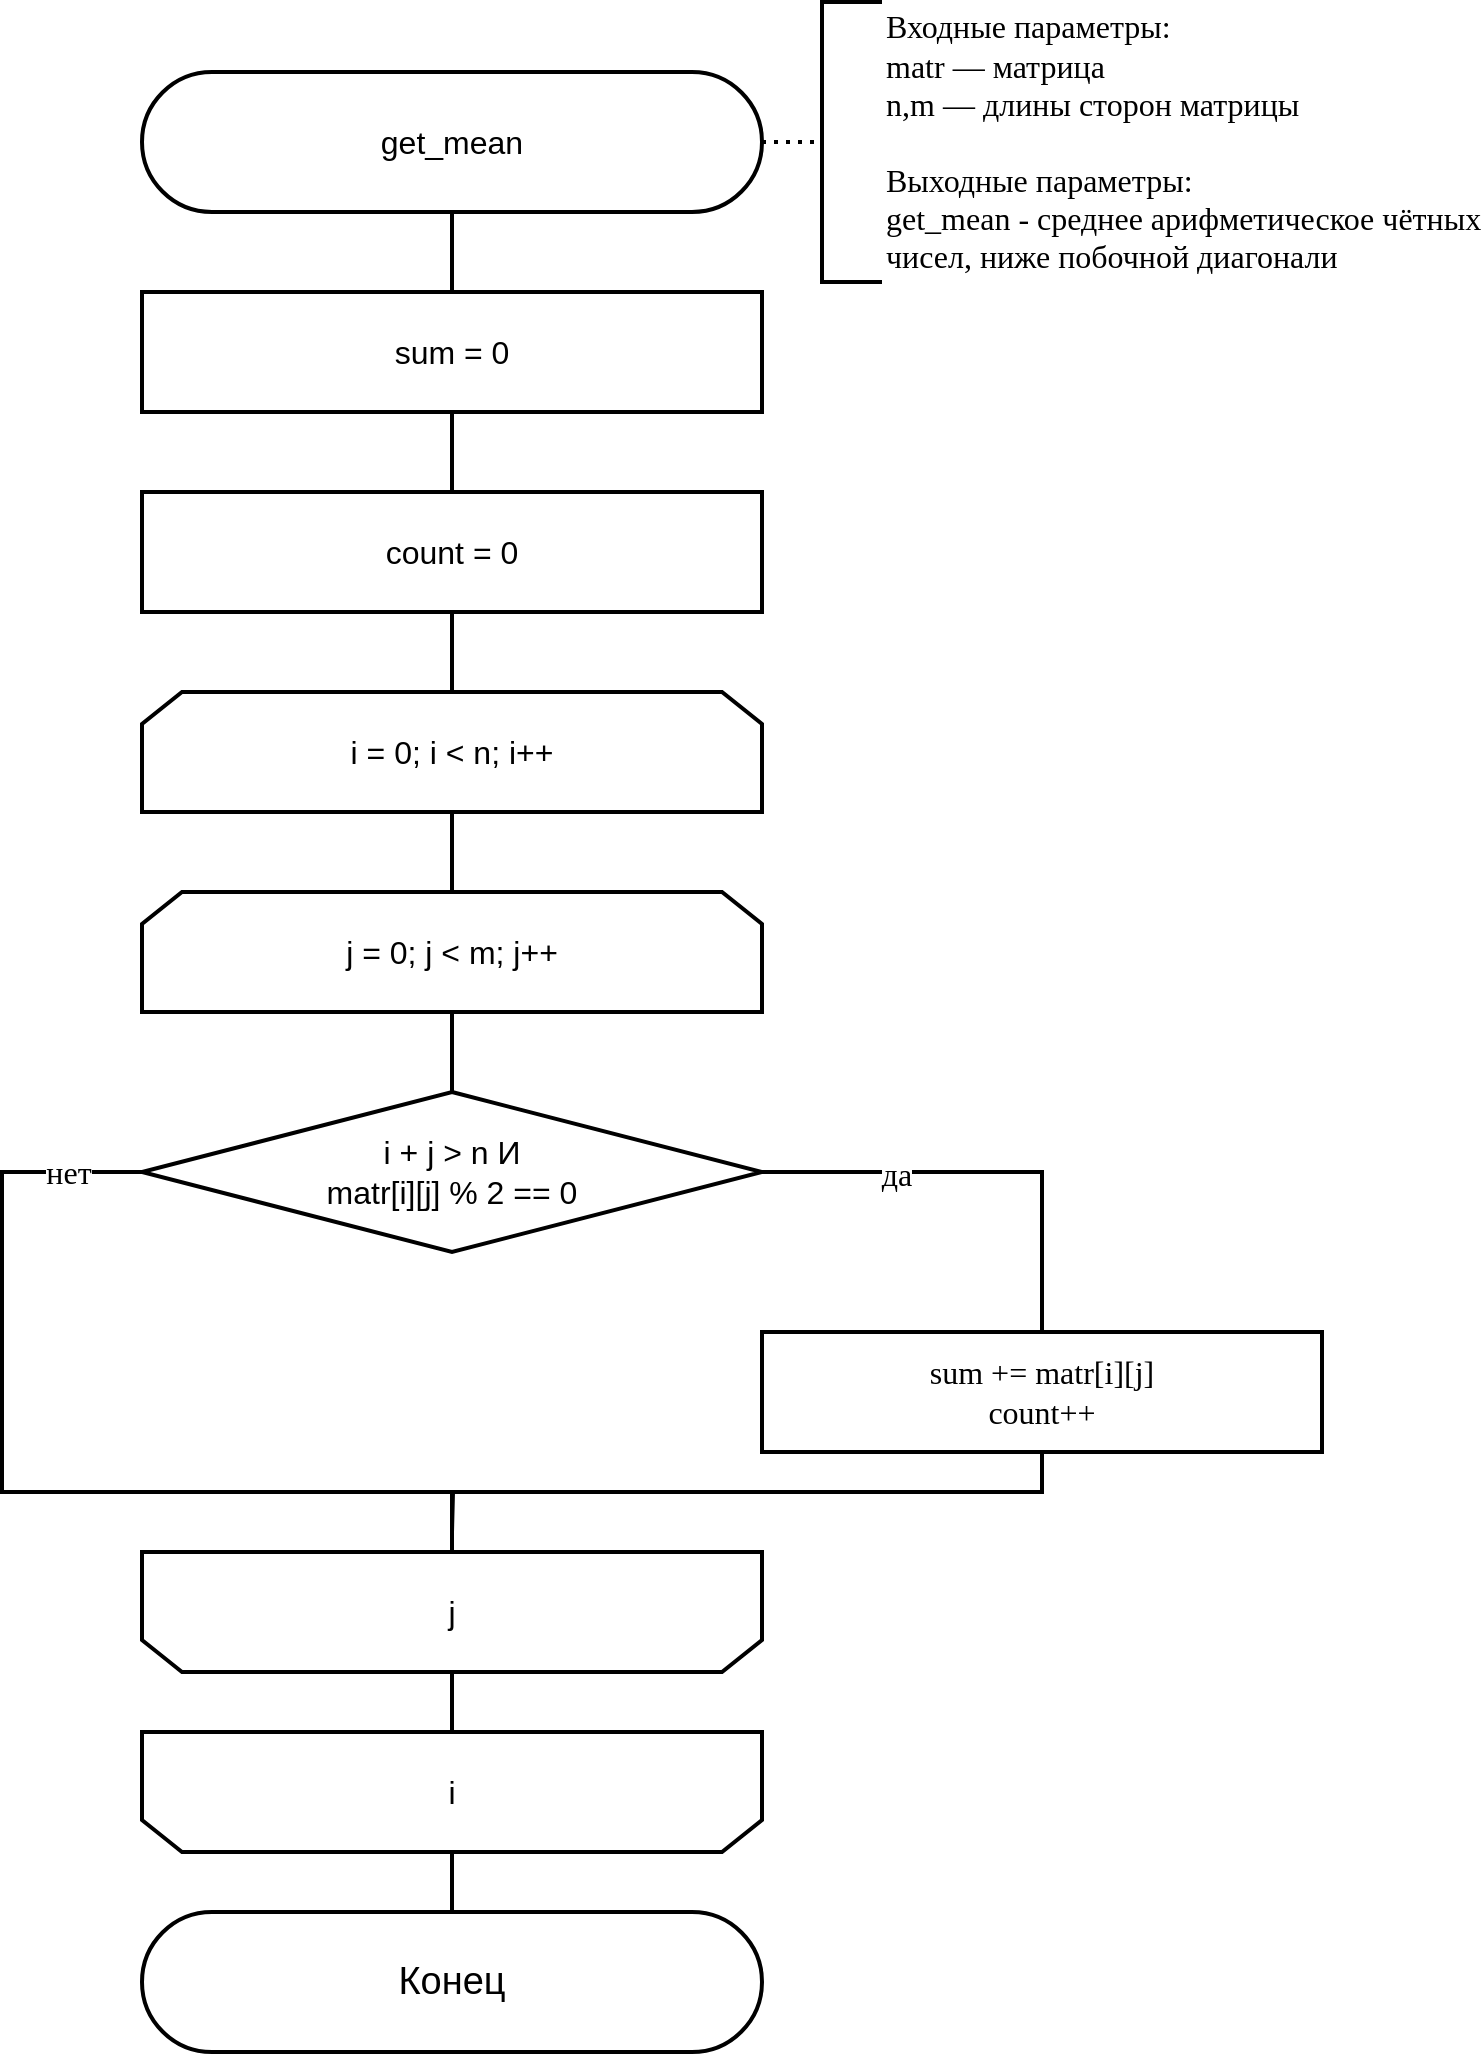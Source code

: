 <mxfile version="22.1.3" type="device" pages="3">
  <diagram name="EndsWith3AndWith5UnderMinorDiagonalCount" id="fk6J86xwY50ENDCyKhGJ">
    <mxGraphModel dx="2049" dy="1083" grid="0" gridSize="10" guides="1" tooltips="1" connect="1" arrows="1" fold="1" page="1" pageScale="1" pageWidth="1600" pageHeight="1200" math="0" shadow="0">
      <root>
        <mxCell id="0" />
        <mxCell id="1" parent="0" />
        <mxCell id="Dx3A27PK3qYm2y0LI6H_-5" style="edgeStyle=orthogonalEdgeStyle;rounded=0;orthogonalLoop=1;jettySize=auto;html=1;exitX=0.5;exitY=1;exitDx=0;exitDy=0;entryX=0.5;entryY=0;entryDx=0;entryDy=0;fontFamily=Helvetica;fontSize=16;fontColor=default;endArrow=none;endFill=0;strokeWidth=2;" parent="1" source="Dx3A27PK3qYm2y0LI6H_-1" target="Dx3A27PK3qYm2y0LI6H_-4" edge="1">
          <mxGeometry relative="1" as="geometry" />
        </mxCell>
        <mxCell id="Dx3A27PK3qYm2y0LI6H_-1" value="&lt;font style=&quot;font-size: 16px;&quot;&gt;get_mean&lt;/font&gt;" style="rounded=1;whiteSpace=wrap;html=1;arcSize=50;strokeWidth=2;fontFamily=Helvetica;fontSize=16;" parent="1" vertex="1">
          <mxGeometry x="380" y="180" width="310" height="70" as="geometry" />
        </mxCell>
        <mxCell id="Dx3A27PK3qYm2y0LI6H_-2" value="&lt;font face=&quot;Cascadia Mono&quot; style=&quot;font-size: 16px;&quot;&gt;Входные параметры:&lt;br style=&quot;font-size: 16px;&quot;&gt;matr — матрица&lt;br style=&quot;font-size: 16px;&quot;&gt;n,m — длины сторон матрицы&lt;br style=&quot;font-size: 16px;&quot;&gt;&lt;br style=&quot;font-size: 16px;&quot;&gt;Выходные параметры:&lt;br style=&quot;font-size: 16px;&quot;&gt;get_mean - среднее арифметическое чётных&lt;br style=&quot;font-size: 16px;&quot;&gt;чисел, ниже побочной диагонали&lt;br style=&quot;font-size: 16px;&quot;&gt;&lt;/font&gt;" style="strokeWidth=2;html=1;shape=mxgraph.flowchart.annotation_1;align=left;pointerEvents=1;rounded=1;strokeColor=default;verticalAlign=middle;fontFamily=Helvetica;fontSize=16;fontColor=default;fillColor=default;spacingLeft=30;" parent="1" vertex="1">
          <mxGeometry x="720" y="145" width="30" height="140" as="geometry" />
        </mxCell>
        <mxCell id="Dx3A27PK3qYm2y0LI6H_-3" style="rounded=0;orthogonalLoop=1;jettySize=auto;html=1;exitX=1;exitY=0.5;exitDx=0;exitDy=0;entryX=0;entryY=0.5;entryDx=0;entryDy=0;entryPerimeter=0;fontFamily=Helvetica;fontSize=16;fontColor=default;dashed=1;strokeWidth=2;endArrow=none;endFill=0;dashPattern=1 2;" parent="1" source="Dx3A27PK3qYm2y0LI6H_-1" target="Dx3A27PK3qYm2y0LI6H_-2" edge="1">
          <mxGeometry relative="1" as="geometry" />
        </mxCell>
        <mxCell id="Dx3A27PK3qYm2y0LI6H_-7" style="edgeStyle=orthogonalEdgeStyle;shape=connector;rounded=0;orthogonalLoop=1;jettySize=auto;html=1;exitX=0.5;exitY=1;exitDx=0;exitDy=0;entryX=0.5;entryY=0;entryDx=0;entryDy=0;labelBackgroundColor=default;strokeColor=default;strokeWidth=2;align=center;verticalAlign=middle;fontFamily=Helvetica;fontSize=16;fontColor=default;endArrow=none;endFill=0;" parent="1" source="Dx3A27PK3qYm2y0LI6H_-4" target="Dx3A27PK3qYm2y0LI6H_-6" edge="1">
          <mxGeometry relative="1" as="geometry" />
        </mxCell>
        <mxCell id="Dx3A27PK3qYm2y0LI6H_-4" value="sum = 0" style="rounded=0;whiteSpace=wrap;html=1;strokeColor=default;strokeWidth=2;align=center;verticalAlign=middle;fontFamily=Helvetica;fontSize=16;fontColor=default;fillColor=default;" parent="1" vertex="1">
          <mxGeometry x="380" y="290" width="310" height="60" as="geometry" />
        </mxCell>
        <mxCell id="Dx3A27PK3qYm2y0LI6H_-11" style="edgeStyle=orthogonalEdgeStyle;shape=connector;rounded=0;orthogonalLoop=1;jettySize=auto;html=1;exitX=0.5;exitY=1;exitDx=0;exitDy=0;entryX=0.5;entryY=0;entryDx=0;entryDy=0;labelBackgroundColor=default;strokeColor=default;strokeWidth=2;align=center;verticalAlign=middle;fontFamily=Helvetica;fontSize=16;fontColor=default;endArrow=none;endFill=0;" parent="1" source="Dx3A27PK3qYm2y0LI6H_-6" target="Dx3A27PK3qYm2y0LI6H_-9" edge="1">
          <mxGeometry relative="1" as="geometry" />
        </mxCell>
        <mxCell id="Dx3A27PK3qYm2y0LI6H_-6" value="count = 0" style="rounded=0;whiteSpace=wrap;html=1;strokeColor=default;strokeWidth=2;align=center;verticalAlign=middle;fontFamily=Helvetica;fontSize=16;fontColor=default;fillColor=default;" parent="1" vertex="1">
          <mxGeometry x="380" y="390" width="310" height="60" as="geometry" />
        </mxCell>
        <mxCell id="Dx3A27PK3qYm2y0LI6H_-15" style="edgeStyle=orthogonalEdgeStyle;shape=connector;rounded=0;orthogonalLoop=1;jettySize=auto;html=1;exitX=0.5;exitY=1;exitDx=0;exitDy=0;entryX=0.5;entryY=0;entryDx=0;entryDy=0;labelBackgroundColor=default;strokeColor=default;strokeWidth=2;align=center;verticalAlign=middle;fontFamily=Cascadia Mono;fontSize=16;fontColor=default;endArrow=none;endFill=0;" parent="1" source="Dx3A27PK3qYm2y0LI6H_-9" target="Dx3A27PK3qYm2y0LI6H_-12" edge="1">
          <mxGeometry relative="1" as="geometry" />
        </mxCell>
        <mxCell id="Dx3A27PK3qYm2y0LI6H_-9" value="i = 0; i &amp;lt; n; i++" style="shape=loopLimit;whiteSpace=wrap;html=1;rounded=0;strokeColor=default;strokeWidth=2;align=center;verticalAlign=middle;fontFamily=Helvetica;fontSize=16;fontColor=default;fillColor=default;arcSize=0;" parent="1" vertex="1">
          <mxGeometry x="380" y="490" width="310" height="60" as="geometry" />
        </mxCell>
        <mxCell id="Dx3A27PK3qYm2y0LI6H_-14" style="edgeStyle=orthogonalEdgeStyle;shape=connector;rounded=0;orthogonalLoop=1;jettySize=auto;html=1;exitX=0.5;exitY=1;exitDx=0;exitDy=0;entryX=0.5;entryY=0;entryDx=0;entryDy=0;labelBackgroundColor=default;strokeColor=default;strokeWidth=2;align=center;verticalAlign=middle;fontFamily=Cascadia Mono;fontSize=16;fontColor=default;endArrow=none;endFill=0;" parent="1" source="Dx3A27PK3qYm2y0LI6H_-10" target="Dx3A27PK3qYm2y0LI6H_-13" edge="1">
          <mxGeometry relative="1" as="geometry" />
        </mxCell>
        <mxCell id="Dx3A27PK3qYm2y0LI6H_-10" value="j" style="shape=loopLimit;whiteSpace=wrap;html=1;rounded=1;strokeColor=default;strokeWidth=2;align=center;verticalAlign=middle;fontFamily=Helvetica;fontSize=16;fontColor=default;fillColor=default;arcSize=0;flipV=1;" parent="1" vertex="1">
          <mxGeometry x="380" y="920" width="310" height="60" as="geometry" />
        </mxCell>
        <mxCell id="Dx3A27PK3qYm2y0LI6H_-17" style="edgeStyle=orthogonalEdgeStyle;shape=connector;rounded=0;orthogonalLoop=1;jettySize=auto;html=1;exitX=0.5;exitY=1;exitDx=0;exitDy=0;entryX=0.5;entryY=0;entryDx=0;entryDy=0;labelBackgroundColor=default;strokeColor=default;strokeWidth=2;align=center;verticalAlign=middle;fontFamily=Cascadia Mono;fontSize=16;fontColor=default;endArrow=none;endFill=0;" parent="1" source="Dx3A27PK3qYm2y0LI6H_-12" target="Dx3A27PK3qYm2y0LI6H_-16" edge="1">
          <mxGeometry relative="1" as="geometry" />
        </mxCell>
        <mxCell id="Dx3A27PK3qYm2y0LI6H_-12" value="j = 0; j &amp;lt; m; j++" style="shape=loopLimit;whiteSpace=wrap;html=1;rounded=0;strokeColor=default;strokeWidth=2;align=center;verticalAlign=middle;fontFamily=Helvetica;fontSize=16;fontColor=default;fillColor=default;arcSize=0;size=20;" parent="1" vertex="1">
          <mxGeometry x="380" y="590" width="310" height="60" as="geometry" />
        </mxCell>
        <mxCell id="Dx3A27PK3qYm2y0LI6H_-34" style="edgeStyle=orthogonalEdgeStyle;shape=connector;rounded=0;orthogonalLoop=1;jettySize=auto;html=1;exitX=0.5;exitY=1;exitDx=0;exitDy=0;entryX=0.5;entryY=0;entryDx=0;entryDy=0;labelBackgroundColor=default;strokeColor=default;strokeWidth=2;align=center;verticalAlign=middle;fontFamily=Cascadia Mono;fontSize=16;fontColor=default;endArrow=none;endFill=0;" parent="1" source="Dx3A27PK3qYm2y0LI6H_-13" target="Dx3A27PK3qYm2y0LI6H_-33" edge="1">
          <mxGeometry relative="1" as="geometry" />
        </mxCell>
        <mxCell id="Dx3A27PK3qYm2y0LI6H_-13" value="i" style="shape=loopLimit;whiteSpace=wrap;html=1;rounded=1;strokeColor=default;strokeWidth=2;align=center;verticalAlign=middle;fontFamily=Helvetica;fontSize=16;fontColor=default;fillColor=default;arcSize=0;flipV=1;" parent="1" vertex="1">
          <mxGeometry x="380" y="1010" width="310" height="60" as="geometry" />
        </mxCell>
        <mxCell id="Dx3A27PK3qYm2y0LI6H_-19" style="edgeStyle=orthogonalEdgeStyle;shape=connector;rounded=0;orthogonalLoop=1;jettySize=auto;html=1;exitX=1;exitY=0.5;exitDx=0;exitDy=0;entryX=0.5;entryY=0;entryDx=0;entryDy=0;labelBackgroundColor=default;strokeColor=default;strokeWidth=2;align=center;verticalAlign=middle;fontFamily=Cascadia Mono;fontSize=16;fontColor=default;endArrow=none;endFill=0;" parent="1" source="Dx3A27PK3qYm2y0LI6H_-16" target="Dx3A27PK3qYm2y0LI6H_-18" edge="1">
          <mxGeometry relative="1" as="geometry" />
        </mxCell>
        <mxCell id="Dx3A27PK3qYm2y0LI6H_-28" value="да" style="edgeLabel;html=1;align=center;verticalAlign=middle;resizable=0;points=[];fontSize=16;fontFamily=Cascadia Mono;fontColor=default;" parent="Dx3A27PK3qYm2y0LI6H_-19" vertex="1" connectable="0">
          <mxGeometry x="-0.39" y="-1" relative="1" as="geometry">
            <mxPoint as="offset" />
          </mxGeometry>
        </mxCell>
        <mxCell id="Dx3A27PK3qYm2y0LI6H_-26" style="edgeStyle=orthogonalEdgeStyle;shape=connector;rounded=0;orthogonalLoop=1;jettySize=auto;html=1;exitX=0;exitY=0.5;exitDx=0;exitDy=0;labelBackgroundColor=default;strokeColor=default;strokeWidth=2;align=center;verticalAlign=middle;fontFamily=Cascadia Mono;fontSize=16;fontColor=default;endArrow=none;endFill=0;entryX=0.5;entryY=0;entryDx=0;entryDy=0;" parent="1" source="Dx3A27PK3qYm2y0LI6H_-16" target="Dx3A27PK3qYm2y0LI6H_-10" edge="1">
          <mxGeometry relative="1" as="geometry">
            <Array as="points">
              <mxPoint x="310" y="730" />
              <mxPoint x="310" y="890" />
              <mxPoint x="535" y="890" />
            </Array>
            <mxPoint x="530" y="980" as="targetPoint" />
          </mxGeometry>
        </mxCell>
        <mxCell id="Dx3A27PK3qYm2y0LI6H_-27" value="нет" style="edgeLabel;html=1;align=center;verticalAlign=middle;resizable=0;points=[];fontSize=16;fontFamily=Cascadia Mono;fontColor=default;" parent="Dx3A27PK3qYm2y0LI6H_-26" vertex="1" connectable="0">
          <mxGeometry x="-0.848" y="5" relative="1" as="geometry">
            <mxPoint y="-5" as="offset" />
          </mxGeometry>
        </mxCell>
        <mxCell id="Dx3A27PK3qYm2y0LI6H_-16" value="i + j &amp;gt; n И &lt;br style=&quot;font-size: 16px;&quot;&gt;matr[i][j] % 2 == 0" style="rhombus;whiteSpace=wrap;html=1;rounded=0;strokeColor=default;strokeWidth=2;align=center;verticalAlign=middle;fontFamily=Helvetica;fontSize=16;fontColor=default;fillColor=default;arcSize=0;" parent="1" vertex="1">
          <mxGeometry x="380" y="690" width="310" height="80" as="geometry" />
        </mxCell>
        <mxCell id="Dx3A27PK3qYm2y0LI6H_-25" style="edgeStyle=orthogonalEdgeStyle;shape=connector;rounded=0;orthogonalLoop=1;jettySize=auto;html=1;exitX=0.5;exitY=1;exitDx=0;exitDy=0;entryX=0.5;entryY=0;entryDx=0;entryDy=0;labelBackgroundColor=default;strokeColor=default;strokeWidth=2;align=center;verticalAlign=middle;fontFamily=Cascadia Mono;fontSize=16;fontColor=default;endArrow=none;endFill=0;" parent="1" source="Dx3A27PK3qYm2y0LI6H_-18" edge="1">
          <mxGeometry relative="1" as="geometry">
            <mxPoint x="535" y="910" as="targetPoint" />
          </mxGeometry>
        </mxCell>
        <mxCell id="Dx3A27PK3qYm2y0LI6H_-18" value="sum += matr[i][j]&lt;br style=&quot;font-size: 16px;&quot;&gt;count++" style="rounded=0;whiteSpace=wrap;html=1;strokeColor=default;strokeWidth=2;align=center;verticalAlign=middle;fontFamily=Cascadia Mono;fontSize=16;fontColor=default;fillColor=default;" parent="1" vertex="1">
          <mxGeometry x="690" y="810" width="280" height="60" as="geometry" />
        </mxCell>
        <mxCell id="Dx3A27PK3qYm2y0LI6H_-33" value="&lt;font style=&quot;font-size: 19px;&quot;&gt;Конец&lt;/font&gt;" style="rounded=1;whiteSpace=wrap;html=1;arcSize=50;strokeWidth=2;fontFamily=Helvetica;fontSize=19;" parent="1" vertex="1">
          <mxGeometry x="380" y="1100" width="310" height="70" as="geometry" />
        </mxCell>
      </root>
    </mxGraphModel>
  </diagram>
  <diagram id="q-QGk_TiaAlGRaMOx_p1" name="CreateArrayAboveThreshold">
    <mxGraphModel dx="1371" dy="884" grid="1" gridSize="10" guides="1" tooltips="1" connect="1" arrows="1" fold="1" page="1" pageScale="1" pageWidth="1600" pageHeight="1200" math="0" shadow="0">
      <root>
        <mxCell id="0" />
        <mxCell id="1" parent="0" />
        <mxCell id="G_j7bIVwT-zga_MA3Yqq-1" style="edgeStyle=orthogonalEdgeStyle;rounded=0;orthogonalLoop=1;jettySize=auto;html=1;exitX=0.5;exitY=1;exitDx=0;exitDy=0;entryX=0.5;entryY=0;entryDx=0;entryDy=0;fontFamily=Helvetica;fontSize=12;fontColor=default;endArrow=none;endFill=0;strokeWidth=2;" edge="1" parent="1" source="G_j7bIVwT-zga_MA3Yqq-2" target="G_j7bIVwT-zga_MA3Yqq-6">
          <mxGeometry relative="1" as="geometry" />
        </mxCell>
        <mxCell id="G_j7bIVwT-zga_MA3Yqq-2" value="&lt;font face=&quot;Cascadia Mono&quot;&gt;CreateArrayAboveThreshold&lt;/font&gt;" style="rounded=1;whiteSpace=wrap;html=1;arcSize=50;strokeWidth=2;" vertex="1" parent="1">
          <mxGeometry x="380" y="180" width="310" height="70" as="geometry" />
        </mxCell>
        <mxCell id="G_j7bIVwT-zga_MA3Yqq-3" value="&lt;font face=&quot;Cascadia Mono&quot;&gt;Входные параметры:&lt;br&gt;matrix — матрица&lt;br&gt;sideLength — длина стороны квадратной матрицы&lt;br&gt;threshold — граница, выше к-рой будут&lt;br&gt;выбираться числа&lt;br&gt;&lt;br&gt;Выходные параметры:&lt;br&gt;arrayLength — длина массива&lt;br&gt;&lt;br&gt;Возвращает:&lt;br&gt;новый массив&lt;br&gt;&lt;/font&gt;" style="strokeWidth=2;html=1;shape=mxgraph.flowchart.annotation_1;align=left;pointerEvents=1;rounded=1;strokeColor=default;verticalAlign=middle;fontFamily=Helvetica;fontSize=12;fontColor=default;fillColor=default;spacingLeft=30;" vertex="1" parent="1">
          <mxGeometry x="720" y="145" width="30" height="185" as="geometry" />
        </mxCell>
        <mxCell id="G_j7bIVwT-zga_MA3Yqq-4" style="rounded=0;orthogonalLoop=1;jettySize=auto;html=1;exitX=1;exitY=0.5;exitDx=0;exitDy=0;entryX=0;entryY=0.5;entryDx=0;entryDy=0;entryPerimeter=0;fontFamily=Helvetica;fontSize=12;fontColor=default;dashed=1;strokeWidth=2;endArrow=none;endFill=0;dashPattern=1 2;" edge="1" parent="1" source="G_j7bIVwT-zga_MA3Yqq-2" target="G_j7bIVwT-zga_MA3Yqq-3">
          <mxGeometry relative="1" as="geometry" />
        </mxCell>
        <mxCell id="G_j7bIVwT-zga_MA3Yqq-5" style="edgeStyle=orthogonalEdgeStyle;shape=connector;rounded=0;orthogonalLoop=1;jettySize=auto;html=1;exitX=0.5;exitY=1;exitDx=0;exitDy=0;entryX=0.5;entryY=0;entryDx=0;entryDy=0;labelBackgroundColor=default;strokeColor=default;strokeWidth=2;align=center;verticalAlign=middle;fontFamily=Helvetica;fontSize=12;fontColor=default;endArrow=none;endFill=0;" edge="1" parent="1" source="G_j7bIVwT-zga_MA3Yqq-6" target="G_j7bIVwT-zga_MA3Yqq-8">
          <mxGeometry relative="1" as="geometry" />
        </mxCell>
        <mxCell id="G_j7bIVwT-zga_MA3Yqq-6" value="arr = new int[sideLength * sideLength]" style="rounded=0;whiteSpace=wrap;html=1;strokeColor=default;strokeWidth=2;align=center;verticalAlign=middle;fontFamily=Cascadia Mono;fontSize=12;fontColor=default;fillColor=default;" vertex="1" parent="1">
          <mxGeometry x="380" y="290" width="310" height="60" as="geometry" />
        </mxCell>
        <mxCell id="G_j7bIVwT-zga_MA3Yqq-7" style="edgeStyle=orthogonalEdgeStyle;shape=connector;rounded=0;orthogonalLoop=1;jettySize=auto;html=1;exitX=0.5;exitY=1;exitDx=0;exitDy=0;entryX=0.5;entryY=0;entryDx=0;entryDy=0;labelBackgroundColor=default;strokeColor=default;strokeWidth=2;align=center;verticalAlign=middle;fontFamily=Helvetica;fontSize=12;fontColor=default;endArrow=none;endFill=0;" edge="1" parent="1" source="G_j7bIVwT-zga_MA3Yqq-8" target="G_j7bIVwT-zga_MA3Yqq-10">
          <mxGeometry relative="1" as="geometry" />
        </mxCell>
        <mxCell id="G_j7bIVwT-zga_MA3Yqq-8" value="arrayLength = 0" style="rounded=0;whiteSpace=wrap;html=1;strokeColor=default;strokeWidth=2;align=center;verticalAlign=middle;fontFamily=Cascadia Mono;fontSize=12;fontColor=default;fillColor=default;" vertex="1" parent="1">
          <mxGeometry x="380" y="390" width="310" height="60" as="geometry" />
        </mxCell>
        <mxCell id="G_j7bIVwT-zga_MA3Yqq-9" style="edgeStyle=orthogonalEdgeStyle;shape=connector;rounded=0;orthogonalLoop=1;jettySize=auto;html=1;exitX=0.5;exitY=1;exitDx=0;exitDy=0;entryX=0.5;entryY=0;entryDx=0;entryDy=0;labelBackgroundColor=default;strokeColor=default;strokeWidth=2;align=center;verticalAlign=middle;fontFamily=Cascadia Mono;fontSize=12;fontColor=default;endArrow=none;endFill=0;" edge="1" parent="1" source="G_j7bIVwT-zga_MA3Yqq-10" target="G_j7bIVwT-zga_MA3Yqq-14">
          <mxGeometry relative="1" as="geometry" />
        </mxCell>
        <mxCell id="G_j7bIVwT-zga_MA3Yqq-10" value="i = 0; i &amp;lt; sideLength; i++" style="shape=loopLimit;whiteSpace=wrap;html=1;rounded=0;strokeColor=default;strokeWidth=2;align=center;verticalAlign=middle;fontFamily=Cascadia Mono;fontSize=12;fontColor=default;fillColor=default;arcSize=0;" vertex="1" parent="1">
          <mxGeometry x="380" y="490" width="310" height="60" as="geometry" />
        </mxCell>
        <mxCell id="G_j7bIVwT-zga_MA3Yqq-11" style="edgeStyle=orthogonalEdgeStyle;shape=connector;rounded=0;orthogonalLoop=1;jettySize=auto;html=1;exitX=0.5;exitY=1;exitDx=0;exitDy=0;entryX=0.5;entryY=0;entryDx=0;entryDy=0;labelBackgroundColor=default;strokeColor=default;strokeWidth=2;align=center;verticalAlign=middle;fontFamily=Cascadia Mono;fontSize=12;fontColor=default;endArrow=none;endFill=0;" edge="1" parent="1" source="G_j7bIVwT-zga_MA3Yqq-12" target="G_j7bIVwT-zga_MA3Yqq-16">
          <mxGeometry relative="1" as="geometry" />
        </mxCell>
        <mxCell id="G_j7bIVwT-zga_MA3Yqq-12" value="j" style="shape=loopLimit;whiteSpace=wrap;html=1;rounded=1;strokeColor=default;strokeWidth=2;align=center;verticalAlign=middle;fontFamily=Cascadia Mono;fontSize=12;fontColor=default;fillColor=default;arcSize=0;flipV=1;" vertex="1" parent="1">
          <mxGeometry x="380" y="910" width="310" height="60" as="geometry" />
        </mxCell>
        <mxCell id="G_j7bIVwT-zga_MA3Yqq-13" style="edgeStyle=orthogonalEdgeStyle;shape=connector;rounded=0;orthogonalLoop=1;jettySize=auto;html=1;exitX=0.5;exitY=1;exitDx=0;exitDy=0;entryX=0.5;entryY=0;entryDx=0;entryDy=0;labelBackgroundColor=default;strokeColor=default;strokeWidth=2;align=center;verticalAlign=middle;fontFamily=Cascadia Mono;fontSize=12;fontColor=default;endArrow=none;endFill=0;" edge="1" parent="1" source="G_j7bIVwT-zga_MA3Yqq-14" target="G_j7bIVwT-zga_MA3Yqq-21">
          <mxGeometry relative="1" as="geometry" />
        </mxCell>
        <mxCell id="G_j7bIVwT-zga_MA3Yqq-14" value="j = 0; j &amp;lt; sideLength; j++" style="shape=loopLimit;whiteSpace=wrap;html=1;rounded=0;strokeColor=default;strokeWidth=2;align=center;verticalAlign=middle;fontFamily=Cascadia Mono;fontSize=12;fontColor=default;fillColor=default;arcSize=0;size=20;" vertex="1" parent="1">
          <mxGeometry x="380" y="590" width="310" height="60" as="geometry" />
        </mxCell>
        <mxCell id="G_j7bIVwT-zga_MA3Yqq-33" style="edgeStyle=orthogonalEdgeStyle;shape=connector;rounded=0;orthogonalLoop=1;jettySize=auto;html=1;exitX=0.5;exitY=1;exitDx=0;exitDy=0;entryX=0.5;entryY=0;entryDx=0;entryDy=0;labelBackgroundColor=default;strokeColor=default;strokeWidth=2;align=center;verticalAlign=middle;fontFamily=Cascadia Mono;fontSize=12;fontColor=default;endArrow=none;endFill=0;" edge="1" parent="1" source="G_j7bIVwT-zga_MA3Yqq-16" target="G_j7bIVwT-zga_MA3Yqq-32">
          <mxGeometry relative="1" as="geometry" />
        </mxCell>
        <mxCell id="G_j7bIVwT-zga_MA3Yqq-16" value="i" style="shape=loopLimit;whiteSpace=wrap;html=1;rounded=1;strokeColor=default;strokeWidth=2;align=center;verticalAlign=middle;fontFamily=Cascadia Mono;fontSize=12;fontColor=default;fillColor=default;arcSize=0;flipV=1;" vertex="1" parent="1">
          <mxGeometry x="380" y="1010" width="310" height="60" as="geometry" />
        </mxCell>
        <mxCell id="G_j7bIVwT-zga_MA3Yqq-17" style="edgeStyle=orthogonalEdgeStyle;shape=connector;rounded=0;orthogonalLoop=1;jettySize=auto;html=1;exitX=1;exitY=0.5;exitDx=0;exitDy=0;entryX=0.5;entryY=0;entryDx=0;entryDy=0;labelBackgroundColor=default;strokeColor=default;strokeWidth=2;align=center;verticalAlign=middle;fontFamily=Cascadia Mono;fontSize=12;fontColor=default;endArrow=none;endFill=0;" edge="1" parent="1" source="G_j7bIVwT-zga_MA3Yqq-21" target="G_j7bIVwT-zga_MA3Yqq-23">
          <mxGeometry relative="1" as="geometry" />
        </mxCell>
        <mxCell id="G_j7bIVwT-zga_MA3Yqq-18" value="да" style="edgeLabel;html=1;align=center;verticalAlign=middle;resizable=0;points=[];fontSize=12;fontFamily=Cascadia Mono;fontColor=default;" vertex="1" connectable="0" parent="G_j7bIVwT-zga_MA3Yqq-17">
          <mxGeometry x="-0.39" y="-1" relative="1" as="geometry">
            <mxPoint as="offset" />
          </mxGeometry>
        </mxCell>
        <mxCell id="G_j7bIVwT-zga_MA3Yqq-19" style="edgeStyle=orthogonalEdgeStyle;shape=connector;rounded=0;orthogonalLoop=1;jettySize=auto;html=1;exitX=0;exitY=0.5;exitDx=0;exitDy=0;entryX=0.5;entryY=0;entryDx=0;entryDy=0;labelBackgroundColor=default;strokeColor=default;strokeWidth=2;align=center;verticalAlign=middle;fontFamily=Cascadia Mono;fontSize=12;fontColor=default;endArrow=none;endFill=0;" edge="1" parent="1" source="G_j7bIVwT-zga_MA3Yqq-21">
          <mxGeometry relative="1" as="geometry">
            <Array as="points">
              <mxPoint x="310" y="730" />
              <mxPoint x="310" y="890" />
              <mxPoint x="535" y="890" />
            </Array>
            <mxPoint x="535" y="910" as="targetPoint" />
          </mxGeometry>
        </mxCell>
        <mxCell id="G_j7bIVwT-zga_MA3Yqq-20" value="нет" style="edgeLabel;html=1;align=center;verticalAlign=middle;resizable=0;points=[];fontSize=12;fontFamily=Cascadia Mono;fontColor=default;" vertex="1" connectable="0" parent="G_j7bIVwT-zga_MA3Yqq-19">
          <mxGeometry x="-0.848" y="5" relative="1" as="geometry">
            <mxPoint y="-5" as="offset" />
          </mxGeometry>
        </mxCell>
        <mxCell id="G_j7bIVwT-zga_MA3Yqq-21" value="matrix[i][j] &amp;gt; threshold" style="rhombus;whiteSpace=wrap;html=1;rounded=0;strokeColor=default;strokeWidth=2;align=center;verticalAlign=middle;fontFamily=Cascadia Mono;fontSize=12;fontColor=default;fillColor=default;arcSize=0;" vertex="1" parent="1">
          <mxGeometry x="380" y="690" width="310" height="80" as="geometry" />
        </mxCell>
        <mxCell id="G_j7bIVwT-zga_MA3Yqq-22" style="edgeStyle=orthogonalEdgeStyle;shape=connector;rounded=0;orthogonalLoop=1;jettySize=auto;html=1;exitX=0.5;exitY=1;exitDx=0;exitDy=0;entryX=0.5;entryY=0;entryDx=0;entryDy=0;labelBackgroundColor=default;strokeColor=default;strokeWidth=2;align=center;verticalAlign=middle;fontFamily=Cascadia Mono;fontSize=12;fontColor=default;endArrow=none;endFill=0;" edge="1" parent="1" source="G_j7bIVwT-zga_MA3Yqq-23">
          <mxGeometry relative="1" as="geometry">
            <mxPoint x="535" y="910" as="targetPoint" />
          </mxGeometry>
        </mxCell>
        <mxCell id="G_j7bIVwT-zga_MA3Yqq-23" value="arr[arrayLength++] = matrix[i][j]" style="rounded=0;whiteSpace=wrap;html=1;strokeColor=default;strokeWidth=2;align=center;verticalAlign=middle;fontFamily=Cascadia Mono;fontSize=12;fontColor=default;fillColor=default;" vertex="1" parent="1">
          <mxGeometry x="690" y="810" width="280" height="60" as="geometry" />
        </mxCell>
        <mxCell id="G_j7bIVwT-zga_MA3Yqq-31" value="&lt;font face=&quot;Cascadia Mono&quot;&gt;Конец&lt;/font&gt;" style="rounded=1;whiteSpace=wrap;html=1;arcSize=50;strokeWidth=2;" vertex="1" parent="1">
          <mxGeometry x="380" y="1210" width="310" height="70" as="geometry" />
        </mxCell>
        <mxCell id="G_j7bIVwT-zga_MA3Yqq-34" style="edgeStyle=orthogonalEdgeStyle;shape=connector;rounded=0;orthogonalLoop=1;jettySize=auto;html=1;exitX=0.5;exitY=1;exitDx=0;exitDy=0;entryX=0.5;entryY=0;entryDx=0;entryDy=0;labelBackgroundColor=default;strokeColor=default;strokeWidth=2;align=center;verticalAlign=middle;fontFamily=Cascadia Mono;fontSize=12;fontColor=default;endArrow=none;endFill=0;" edge="1" parent="1" source="G_j7bIVwT-zga_MA3Yqq-32" target="G_j7bIVwT-zga_MA3Yqq-31">
          <mxGeometry relative="1" as="geometry" />
        </mxCell>
        <mxCell id="G_j7bIVwT-zga_MA3Yqq-32" value="CreateArrayAboveThreshold =&amp;nbsp;arr" style="rounded=0;whiteSpace=wrap;html=1;strokeColor=default;strokeWidth=2;align=center;verticalAlign=middle;fontFamily=Cascadia Mono;fontSize=12;fontColor=default;fillColor=default;" vertex="1" parent="1">
          <mxGeometry x="380" y="1110" width="310" height="60" as="geometry" />
        </mxCell>
      </root>
    </mxGraphModel>
  </diagram>
  <diagram name="Событийная" id="B7xPLeffQVeUZEq0d7PA">
    <mxGraphModel dx="1371" dy="884" grid="1" gridSize="10" guides="1" tooltips="1" connect="1" arrows="1" fold="1" page="1" pageScale="1" pageWidth="1600" pageHeight="1200" math="0" shadow="0">
      <root>
        <mxCell id="LgfqwrdV0chA7b1CduBd-0" />
        <mxCell id="LgfqwrdV0chA7b1CduBd-1" parent="LgfqwrdV0chA7b1CduBd-0" />
        <mxCell id="1lx8gkwl_eHs_idbSP_l-10" style="edgeStyle=orthogonalEdgeStyle;shape=connector;rounded=0;orthogonalLoop=1;jettySize=auto;html=1;exitX=0.5;exitY=1;exitDx=0;exitDy=0;labelBackgroundColor=default;strokeColor=default;strokeWidth=2;align=center;verticalAlign=middle;fontFamily=Cascadia Mono;fontSize=12;fontColor=default;endArrow=none;endFill=0;" edge="1" parent="LgfqwrdV0chA7b1CduBd-1" source="LgfqwrdV0chA7b1CduBd-3" target="1lx8gkwl_eHs_idbSP_l-0">
          <mxGeometry relative="1" as="geometry" />
        </mxCell>
        <mxCell id="LgfqwrdV0chA7b1CduBd-3" value="&lt;font face=&quot;Cascadia Mono&quot;&gt;CalculateButton_Click&lt;/font&gt;" style="rounded=1;whiteSpace=wrap;html=1;arcSize=50;strokeWidth=2;" vertex="1" parent="LgfqwrdV0chA7b1CduBd-1">
          <mxGeometry x="380" y="180" width="310" height="70" as="geometry" />
        </mxCell>
        <mxCell id="1lx8gkwl_eHs_idbSP_l-9" style="edgeStyle=orthogonalEdgeStyle;shape=connector;rounded=0;orthogonalLoop=1;jettySize=auto;html=1;exitX=0.5;exitY=1;exitDx=0;exitDy=0;entryX=0.5;entryY=0;entryDx=0;entryDy=0;labelBackgroundColor=default;strokeColor=default;strokeWidth=2;align=center;verticalAlign=middle;fontFamily=Cascadia Mono;fontSize=12;fontColor=default;endArrow=none;endFill=0;" edge="1" parent="LgfqwrdV0chA7b1CduBd-1" source="LgfqwrdV0chA7b1CduBd-9" target="1lx8gkwl_eHs_idbSP_l-3">
          <mxGeometry relative="1" as="geometry" />
        </mxCell>
        <mxCell id="LgfqwrdV0chA7b1CduBd-9" value="arrayLength = 0" style="rounded=0;whiteSpace=wrap;html=1;strokeColor=default;strokeWidth=2;align=center;verticalAlign=middle;fontFamily=Cascadia Mono;fontSize=12;fontColor=default;fillColor=default;" vertex="1" parent="LgfqwrdV0chA7b1CduBd-1">
          <mxGeometry x="380" y="390" width="310" height="60" as="geometry" />
        </mxCell>
        <mxCell id="LgfqwrdV0chA7b1CduBd-25" value="&lt;font face=&quot;Cascadia Mono&quot;&gt;Конец&lt;/font&gt;" style="rounded=1;whiteSpace=wrap;html=1;arcSize=50;strokeWidth=2;" vertex="1" parent="LgfqwrdV0chA7b1CduBd-1">
          <mxGeometry x="380" y="1320" width="310" height="70" as="geometry" />
        </mxCell>
        <mxCell id="LgfqwrdV0chA7b1CduBd-26" style="edgeStyle=orthogonalEdgeStyle;shape=connector;rounded=0;orthogonalLoop=1;jettySize=auto;html=1;exitX=0.5;exitY=1;exitDx=0;exitDy=0;entryX=0.5;entryY=0;entryDx=0;entryDy=0;labelBackgroundColor=default;strokeColor=default;strokeWidth=2;align=center;verticalAlign=middle;fontFamily=Cascadia Mono;fontSize=12;fontColor=default;endArrow=none;endFill=0;" edge="1" parent="LgfqwrdV0chA7b1CduBd-1" source="LgfqwrdV0chA7b1CduBd-27" target="LgfqwrdV0chA7b1CduBd-25">
          <mxGeometry relative="1" as="geometry" />
        </mxCell>
        <mxCell id="LgfqwrdV0chA7b1CduBd-27" value="delete[] arrayAboveThreshold" style="rounded=0;whiteSpace=wrap;html=1;strokeColor=default;strokeWidth=2;align=center;verticalAlign=middle;fontFamily=Cascadia Mono;fontSize=12;fontColor=default;fillColor=default;" vertex="1" parent="LgfqwrdV0chA7b1CduBd-1">
          <mxGeometry x="380" y="1220" width="310" height="60" as="geometry" />
        </mxCell>
        <mxCell id="1lx8gkwl_eHs_idbSP_l-1" style="edgeStyle=orthogonalEdgeStyle;shape=connector;rounded=0;orthogonalLoop=1;jettySize=auto;html=1;exitX=0.5;exitY=1;exitDx=0;exitDy=0;labelBackgroundColor=default;strokeColor=default;strokeWidth=2;align=center;verticalAlign=middle;fontFamily=Cascadia Mono;fontSize=12;fontColor=default;endArrow=none;endFill=0;" edge="1" parent="LgfqwrdV0chA7b1CduBd-1" source="1lx8gkwl_eHs_idbSP_l-0" target="LgfqwrdV0chA7b1CduBd-9">
          <mxGeometry relative="1" as="geometry" />
        </mxCell>
        <mxCell id="1lx8gkwl_eHs_idbSP_l-0" value="sideLength" style="shape=parallelogram;perimeter=parallelogramPerimeter;whiteSpace=wrap;html=1;fixedSize=1;rounded=0;strokeColor=default;strokeWidth=2;align=center;verticalAlign=middle;fontFamily=Cascadia Mono;fontSize=12;fontColor=default;fillColor=default;" vertex="1" parent="LgfqwrdV0chA7b1CduBd-1">
          <mxGeometry x="380" y="290" width="310" height="60" as="geometry" />
        </mxCell>
        <mxCell id="1lx8gkwl_eHs_idbSP_l-5" value="" style="edgeStyle=orthogonalEdgeStyle;shape=connector;rounded=0;orthogonalLoop=1;jettySize=auto;html=1;labelBackgroundColor=default;strokeColor=default;strokeWidth=2;align=center;verticalAlign=middle;fontFamily=Cascadia Mono;fontSize=12;fontColor=default;endArrow=none;endFill=0;" edge="1" parent="LgfqwrdV0chA7b1CduBd-1" source="1lx8gkwl_eHs_idbSP_l-3" target="1lx8gkwl_eHs_idbSP_l-4">
          <mxGeometry relative="1" as="geometry" />
        </mxCell>
        <mxCell id="1lx8gkwl_eHs_idbSP_l-3" value="matrix = Tasks2::GenerateMatrix(sideLength)" style="rounded=0;whiteSpace=wrap;html=1;strokeColor=default;strokeWidth=2;align=center;verticalAlign=middle;fontFamily=Cascadia Mono;fontSize=12;fontColor=default;fillColor=default;" vertex="1" parent="LgfqwrdV0chA7b1CduBd-1">
          <mxGeometry x="380" y="490" width="310" height="60" as="geometry" />
        </mxCell>
        <mxCell id="1lx8gkwl_eHs_idbSP_l-8" value="" style="edgeStyle=orthogonalEdgeStyle;shape=connector;rounded=0;orthogonalLoop=1;jettySize=auto;html=1;labelBackgroundColor=default;strokeColor=default;strokeWidth=2;align=center;verticalAlign=middle;fontFamily=Cascadia Mono;fontSize=12;fontColor=default;endArrow=none;endFill=0;" edge="1" parent="LgfqwrdV0chA7b1CduBd-1" source="1lx8gkwl_eHs_idbSP_l-4" target="1lx8gkwl_eHs_idbSP_l-7">
          <mxGeometry relative="1" as="geometry" />
        </mxCell>
        <mxCell id="1lx8gkwl_eHs_idbSP_l-4" value="Tasks2::OutputMatrix(SourceDataGridView, matrix, sideLength)" style="whiteSpace=wrap;html=1;fontFamily=Cascadia Mono;rounded=0;strokeWidth=2;" vertex="1" parent="LgfqwrdV0chA7b1CduBd-1">
          <mxGeometry x="380" y="590" width="310" height="60" as="geometry" />
        </mxCell>
        <mxCell id="1lx8gkwl_eHs_idbSP_l-12" style="edgeStyle=orthogonalEdgeStyle;shape=connector;rounded=0;orthogonalLoop=1;jettySize=auto;html=1;exitX=0.5;exitY=1;exitDx=0;exitDy=0;labelBackgroundColor=default;strokeColor=default;strokeWidth=2;align=center;verticalAlign=middle;fontFamily=Cascadia Mono;fontSize=12;fontColor=default;endArrow=none;endFill=0;" edge="1" parent="LgfqwrdV0chA7b1CduBd-1" source="1lx8gkwl_eHs_idbSP_l-7" target="1lx8gkwl_eHs_idbSP_l-11">
          <mxGeometry relative="1" as="geometry" />
        </mxCell>
        <mxCell id="1lx8gkwl_eHs_idbSP_l-7" value="Tasks2::&lt;br&gt;EndsWith3AndWith5UnderMinorDiagonalCount&lt;br&gt;(matrix, sideLength, endsWith3Count, endsWith5UnderMinorDiagonalCount)" style="whiteSpace=wrap;html=1;fontFamily=Cascadia Mono;rounded=0;strokeWidth=2;" vertex="1" parent="LgfqwrdV0chA7b1CduBd-1">
          <mxGeometry x="380" y="690" width="310" height="60" as="geometry" />
        </mxCell>
        <mxCell id="1lx8gkwl_eHs_idbSP_l-14" style="edgeStyle=orthogonalEdgeStyle;shape=connector;rounded=0;orthogonalLoop=1;jettySize=auto;html=1;exitX=0.5;exitY=1;exitDx=0;exitDy=0;labelBackgroundColor=default;strokeColor=default;strokeWidth=2;align=center;verticalAlign=middle;fontFamily=Cascadia Mono;fontSize=12;fontColor=default;endArrow=none;endFill=0;" edge="1" parent="LgfqwrdV0chA7b1CduBd-1" source="1lx8gkwl_eHs_idbSP_l-11" target="1lx8gkwl_eHs_idbSP_l-13">
          <mxGeometry relative="1" as="geometry" />
        </mxCell>
        <mxCell id="1lx8gkwl_eHs_idbSP_l-11" value="endsWith3Count, endsWith5UnderMinorDiagonalCount" style="shape=parallelogram;perimeter=parallelogramPerimeter;whiteSpace=wrap;html=1;fixedSize=1;rounded=0;strokeColor=default;strokeWidth=2;align=center;verticalAlign=middle;fontFamily=Cascadia Mono;fontSize=12;fontColor=default;fillColor=default;" vertex="1" parent="LgfqwrdV0chA7b1CduBd-1">
          <mxGeometry x="380" y="790" width="310" height="60" as="geometry" />
        </mxCell>
        <mxCell id="1lx8gkwl_eHs_idbSP_l-16" style="edgeStyle=orthogonalEdgeStyle;shape=connector;rounded=0;orthogonalLoop=1;jettySize=auto;html=1;exitX=0.5;exitY=1;exitDx=0;exitDy=0;labelBackgroundColor=default;strokeColor=default;strokeWidth=2;align=center;verticalAlign=middle;fontFamily=Cascadia Mono;fontSize=12;fontColor=default;endArrow=none;endFill=0;" edge="1" parent="LgfqwrdV0chA7b1CduBd-1" source="1lx8gkwl_eHs_idbSP_l-13" target="1lx8gkwl_eHs_idbSP_l-15">
          <mxGeometry relative="1" as="geometry" />
        </mxCell>
        <mxCell id="1lx8gkwl_eHs_idbSP_l-13" value="arrayAboveThreshold = Tasks2::CreateArrayAboveThreshold(matrix, sideLength, endsWith3Count + endsWith5UnderMinorDiagonalCount, arrayLength)" style="whiteSpace=wrap;html=1;fontFamily=Cascadia Mono;rounded=0;strokeWidth=2;" vertex="1" parent="LgfqwrdV0chA7b1CduBd-1">
          <mxGeometry x="380" y="890" width="310" height="90" as="geometry" />
        </mxCell>
        <mxCell id="1lx8gkwl_eHs_idbSP_l-19" style="edgeStyle=orthogonalEdgeStyle;shape=connector;rounded=0;orthogonalLoop=1;jettySize=auto;html=1;exitX=0.5;exitY=1;exitDx=0;exitDy=0;entryX=0.5;entryY=0;entryDx=0;entryDy=0;labelBackgroundColor=default;strokeColor=default;strokeWidth=2;align=center;verticalAlign=middle;fontFamily=Cascadia Mono;fontSize=12;fontColor=default;endArrow=none;endFill=0;" edge="1" parent="LgfqwrdV0chA7b1CduBd-1" source="1lx8gkwl_eHs_idbSP_l-15" target="1lx8gkwl_eHs_idbSP_l-18">
          <mxGeometry relative="1" as="geometry" />
        </mxCell>
        <mxCell id="1lx8gkwl_eHs_idbSP_l-15" value="Tasks1::OutputArray(ResultArrayDataGridView, arrayAboveThreshold, arrayLength)" style="rounded=0;whiteSpace=wrap;html=1;strokeColor=default;strokeWidth=2;align=center;verticalAlign=middle;fontFamily=Cascadia Mono;fontSize=12;fontColor=default;fillColor=default;" vertex="1" parent="LgfqwrdV0chA7b1CduBd-1">
          <mxGeometry x="380" y="1020" width="310" height="60" as="geometry" />
        </mxCell>
        <mxCell id="1lx8gkwl_eHs_idbSP_l-20" style="edgeStyle=orthogonalEdgeStyle;shape=connector;rounded=0;orthogonalLoop=1;jettySize=auto;html=1;exitX=0.5;exitY=1;exitDx=0;exitDy=0;labelBackgroundColor=default;strokeColor=default;strokeWidth=2;align=center;verticalAlign=middle;fontFamily=Cascadia Mono;fontSize=12;fontColor=default;endArrow=none;endFill=0;" edge="1" parent="LgfqwrdV0chA7b1CduBd-1" source="1lx8gkwl_eHs_idbSP_l-18" target="LgfqwrdV0chA7b1CduBd-27">
          <mxGeometry relative="1" as="geometry" />
        </mxCell>
        <mxCell id="1lx8gkwl_eHs_idbSP_l-18" value="Tasks2::DeleteMatrix(matrix, sideLength)" style="rounded=0;whiteSpace=wrap;html=1;strokeColor=default;strokeWidth=2;align=center;verticalAlign=middle;fontFamily=Cascadia Mono;fontSize=12;fontColor=default;fillColor=default;" vertex="1" parent="LgfqwrdV0chA7b1CduBd-1">
          <mxGeometry x="380" y="1120" width="310" height="60" as="geometry" />
        </mxCell>
      </root>
    </mxGraphModel>
  </diagram>
</mxfile>
